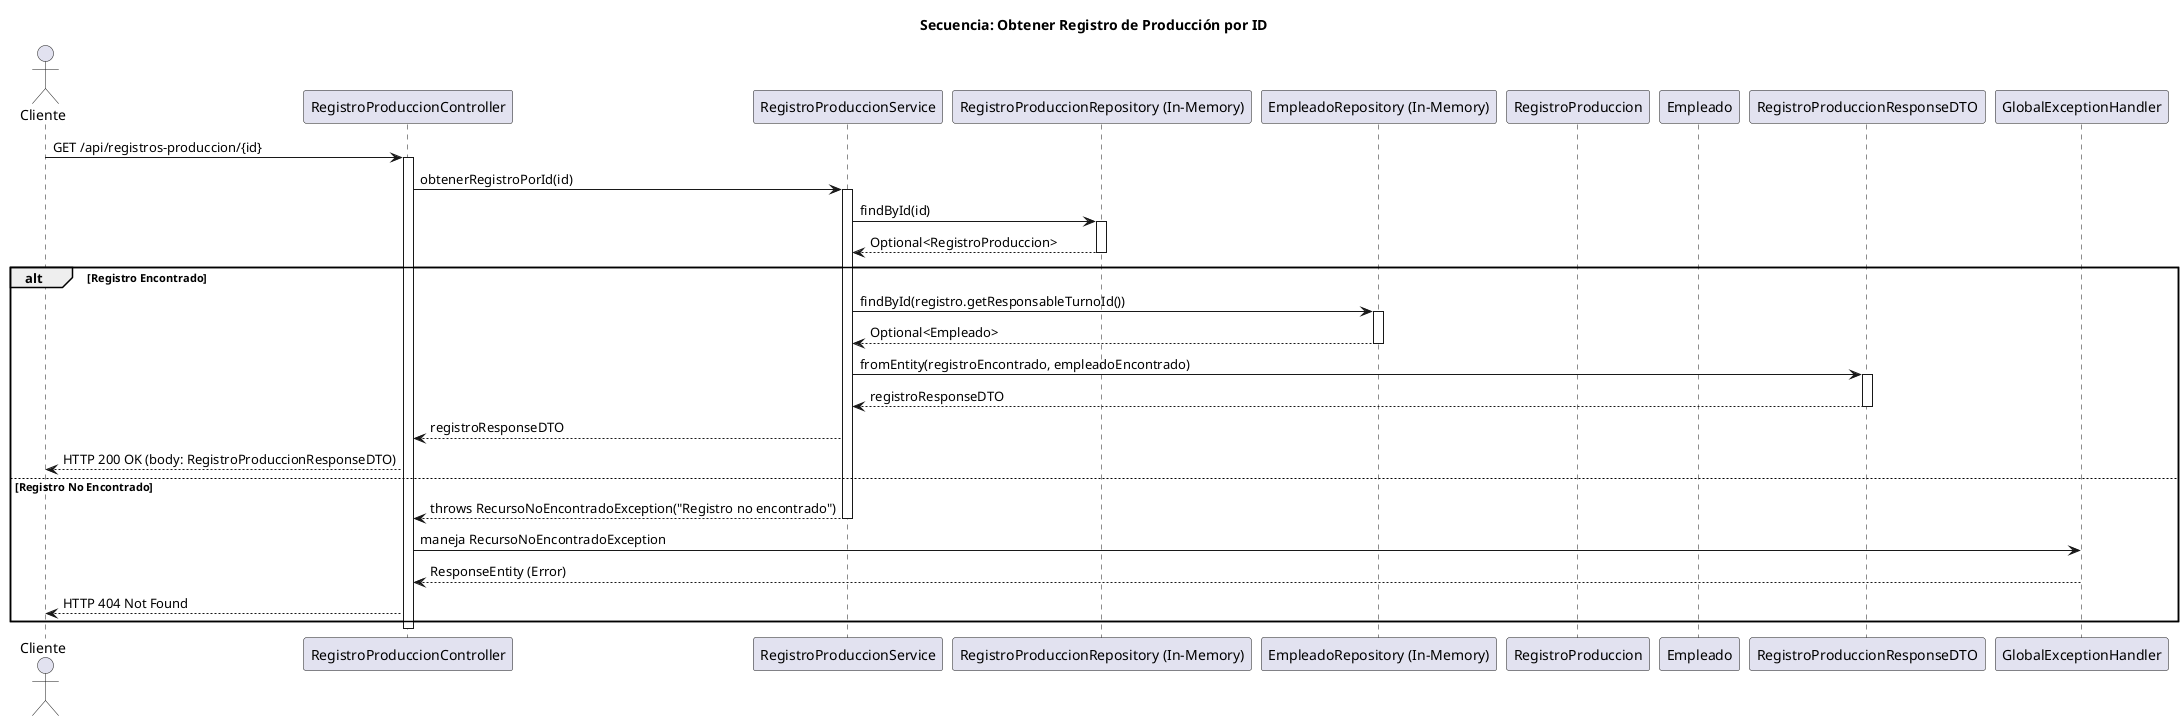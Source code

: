 @startuml sequence_registro_produccion_obtener_id
title Secuencia: Obtener Registro de Producción por ID

actor Cliente as User
participant "RegistroProduccionController" as Ctrl
participant "RegistroProduccionService" as Srv
participant "RegistroProduccionRepository (In-Memory)" as RepoProd
participant "EmpleadoRepository (In-Memory)" as RepoEmp
participant "RegistroProduccion" as ModelProd
participant "Empleado" as ModelEmp
participant "RegistroProduccionResponseDTO" as ResDTO

User -> Ctrl : GET /api/registros-produccion/{id}
activate Ctrl
Ctrl -> Srv : obtenerRegistroPorId(id)
activate Srv
Srv -> RepoProd : findById(id)
activate RepoProd
RepoProd --> Srv : Optional<RegistroProduccion>
deactivate RepoProd
alt Registro Encontrado
    Srv -> RepoEmp : findById(registro.getResponsableTurnoId())
    activate RepoEmp
    RepoEmp --> Srv : Optional<Empleado>
    deactivate RepoEmp
    
    Srv -> ResDTO : fromEntity(registroEncontrado, empleadoEncontrado)
    activate ResDTO
    ResDTO --> Srv : registroResponseDTO
    deactivate ResDTO
    
    Srv --> Ctrl : registroResponseDTO
    Ctrl --> User : HTTP 200 OK (body: RegistroProduccionResponseDTO)
else Registro No Encontrado
    Srv --> Ctrl : throws RecursoNoEncontradoException("Registro no encontrado")
    deactivate Srv
    Ctrl -> GlobalExceptionHandler : maneja RecursoNoEncontradoException
    GlobalExceptionHandler --> Ctrl : ResponseEntity (Error)
    Ctrl --> User : HTTP 404 Not Found
end
deactivate Ctrl
@enduml
